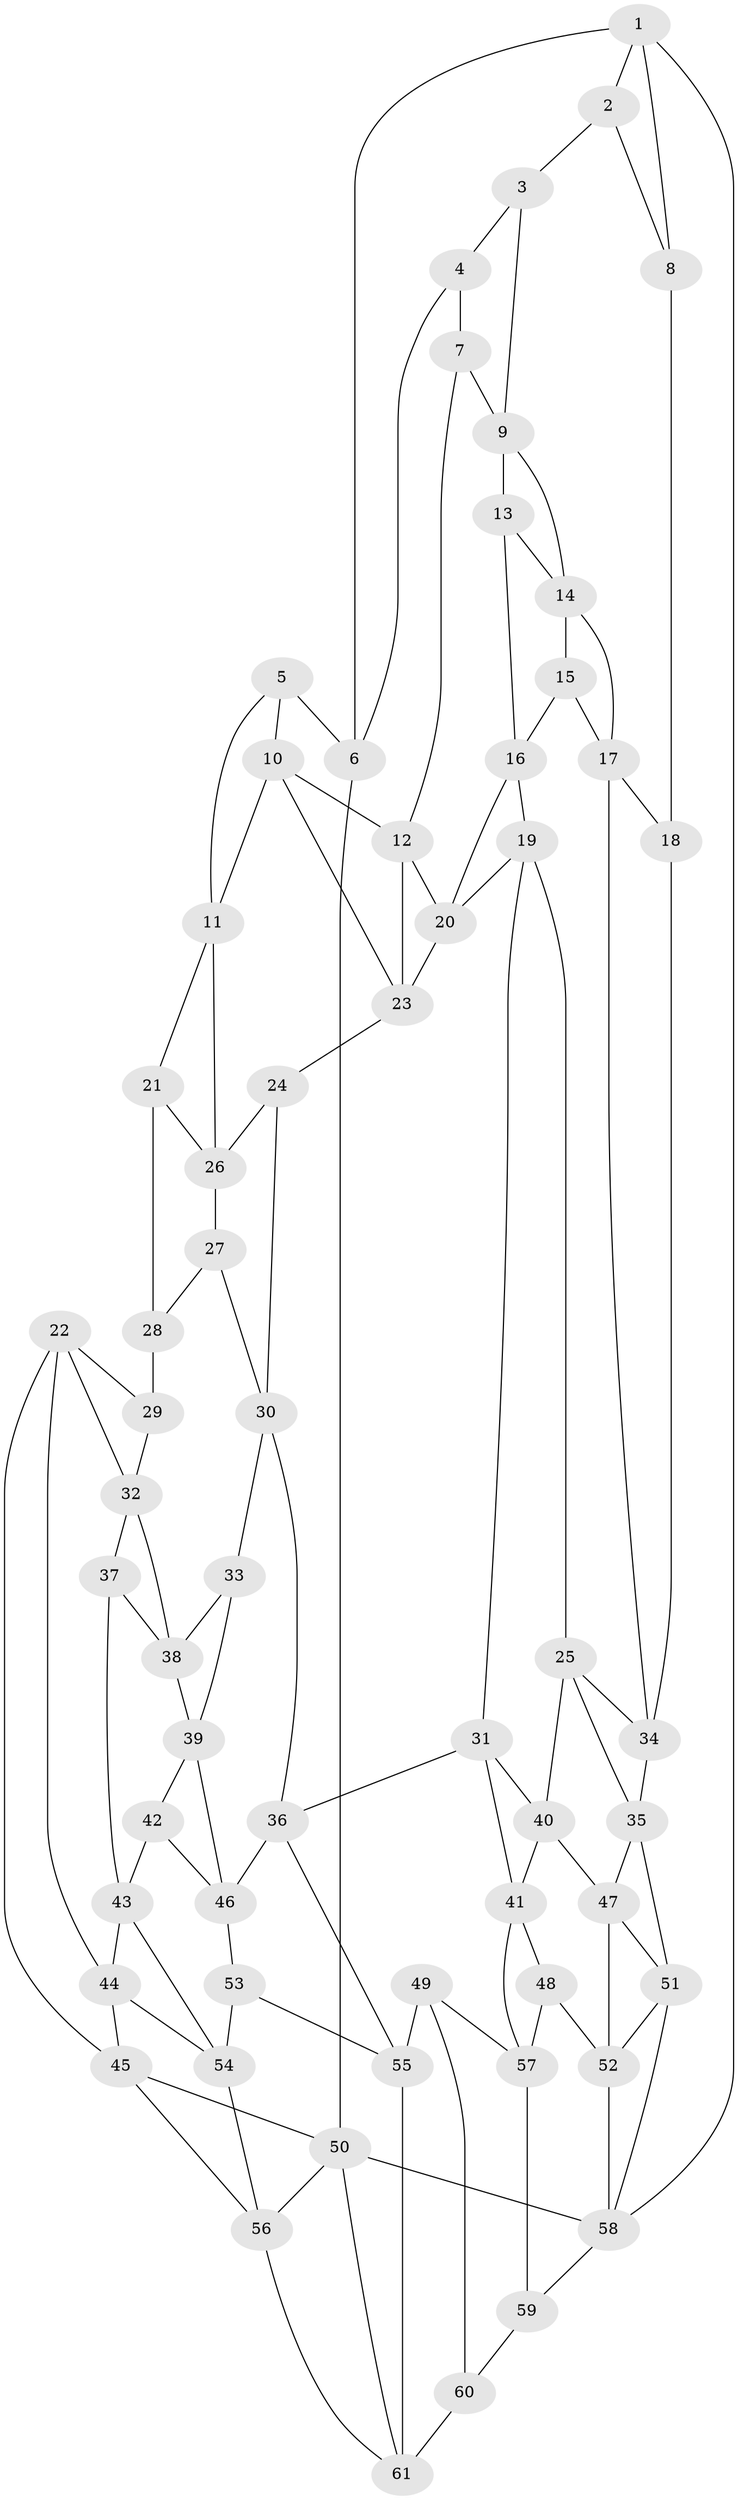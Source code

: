 // original degree distribution, {3: 0.01652892561983471, 6: 0.23140495867768596, 4: 0.256198347107438, 5: 0.49586776859504134}
// Generated by graph-tools (version 1.1) at 2025/03/03/09/25 03:03:29]
// undirected, 61 vertices, 112 edges
graph export_dot {
graph [start="1"]
  node [color=gray90,style=filled];
  1;
  2;
  3;
  4;
  5;
  6;
  7;
  8;
  9;
  10;
  11;
  12;
  13;
  14;
  15;
  16;
  17;
  18;
  19;
  20;
  21;
  22;
  23;
  24;
  25;
  26;
  27;
  28;
  29;
  30;
  31;
  32;
  33;
  34;
  35;
  36;
  37;
  38;
  39;
  40;
  41;
  42;
  43;
  44;
  45;
  46;
  47;
  48;
  49;
  50;
  51;
  52;
  53;
  54;
  55;
  56;
  57;
  58;
  59;
  60;
  61;
  1 -- 2 [weight=1.0];
  1 -- 6 [weight=1.0];
  1 -- 8 [weight=1.0];
  1 -- 58 [weight=1.0];
  2 -- 3 [weight=1.0];
  2 -- 8 [weight=1.0];
  3 -- 4 [weight=1.0];
  3 -- 9 [weight=1.0];
  4 -- 6 [weight=1.0];
  4 -- 7 [weight=1.0];
  5 -- 6 [weight=2.0];
  5 -- 10 [weight=1.0];
  5 -- 11 [weight=1.0];
  6 -- 50 [weight=2.0];
  7 -- 9 [weight=1.0];
  7 -- 12 [weight=1.0];
  8 -- 18 [weight=2.0];
  9 -- 13 [weight=1.0];
  9 -- 14 [weight=1.0];
  10 -- 11 [weight=1.0];
  10 -- 12 [weight=1.0];
  10 -- 23 [weight=1.0];
  11 -- 21 [weight=1.0];
  11 -- 26 [weight=1.0];
  12 -- 20 [weight=1.0];
  12 -- 23 [weight=1.0];
  13 -- 14 [weight=1.0];
  13 -- 16 [weight=1.0];
  14 -- 15 [weight=1.0];
  14 -- 17 [weight=1.0];
  15 -- 16 [weight=1.0];
  15 -- 17 [weight=1.0];
  16 -- 19 [weight=1.0];
  16 -- 20 [weight=1.0];
  17 -- 18 [weight=1.0];
  17 -- 34 [weight=1.0];
  18 -- 34 [weight=1.0];
  19 -- 20 [weight=1.0];
  19 -- 25 [weight=1.0];
  19 -- 31 [weight=1.0];
  20 -- 23 [weight=1.0];
  21 -- 26 [weight=1.0];
  21 -- 28 [weight=1.0];
  22 -- 29 [weight=1.0];
  22 -- 32 [weight=1.0];
  22 -- 44 [weight=1.0];
  22 -- 45 [weight=1.0];
  23 -- 24 [weight=1.0];
  24 -- 26 [weight=1.0];
  24 -- 30 [weight=1.0];
  25 -- 34 [weight=1.0];
  25 -- 35 [weight=1.0];
  25 -- 40 [weight=1.0];
  26 -- 27 [weight=1.0];
  27 -- 28 [weight=1.0];
  27 -- 30 [weight=1.0];
  28 -- 29 [weight=2.0];
  29 -- 32 [weight=1.0];
  30 -- 33 [weight=1.0];
  30 -- 36 [weight=1.0];
  31 -- 36 [weight=1.0];
  31 -- 40 [weight=1.0];
  31 -- 41 [weight=1.0];
  32 -- 37 [weight=1.0];
  32 -- 38 [weight=1.0];
  33 -- 38 [weight=1.0];
  33 -- 39 [weight=1.0];
  34 -- 35 [weight=1.0];
  35 -- 47 [weight=1.0];
  35 -- 51 [weight=1.0];
  36 -- 46 [weight=1.0];
  36 -- 55 [weight=1.0];
  37 -- 38 [weight=1.0];
  37 -- 43 [weight=1.0];
  38 -- 39 [weight=1.0];
  39 -- 42 [weight=1.0];
  39 -- 46 [weight=1.0];
  40 -- 41 [weight=1.0];
  40 -- 47 [weight=1.0];
  41 -- 48 [weight=1.0];
  41 -- 57 [weight=1.0];
  42 -- 43 [weight=1.0];
  42 -- 46 [weight=1.0];
  43 -- 44 [weight=1.0];
  43 -- 54 [weight=1.0];
  44 -- 45 [weight=1.0];
  44 -- 54 [weight=1.0];
  45 -- 50 [weight=1.0];
  45 -- 56 [weight=1.0];
  46 -- 53 [weight=1.0];
  47 -- 51 [weight=1.0];
  47 -- 52 [weight=1.0];
  48 -- 52 [weight=1.0];
  48 -- 57 [weight=1.0];
  49 -- 55 [weight=1.0];
  49 -- 57 [weight=1.0];
  49 -- 60 [weight=1.0];
  50 -- 56 [weight=1.0];
  50 -- 58 [weight=1.0];
  50 -- 61 [weight=1.0];
  51 -- 52 [weight=1.0];
  51 -- 58 [weight=1.0];
  52 -- 58 [weight=1.0];
  53 -- 54 [weight=1.0];
  53 -- 55 [weight=1.0];
  54 -- 56 [weight=1.0];
  55 -- 61 [weight=1.0];
  56 -- 61 [weight=1.0];
  57 -- 59 [weight=1.0];
  58 -- 59 [weight=1.0];
  59 -- 60 [weight=1.0];
  60 -- 61 [weight=2.0];
}
